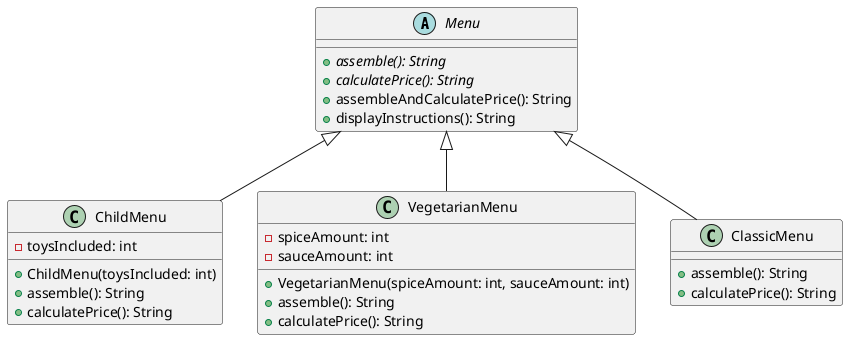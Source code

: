 @startuml

abstract class Menu {
    {abstract} +assemble(): String
    {abstract} +calculatePrice(): String
    +assembleAndCalculatePrice(): String
    +displayInstructions(): String
}

class ChildMenu {
    -toysIncluded: int
    +ChildMenu(toysIncluded: int)
    +assemble(): String
    +calculatePrice(): String
}

class VegetarianMenu {
    -spiceAmount: int
    -sauceAmount: int
    +VegetarianMenu(spiceAmount: int, sauceAmount: int)
    +assemble(): String
    +calculatePrice(): String
}

class ClassicMenu {
    +assemble(): String
    +calculatePrice(): String
}

Menu <|-- ChildMenu
Menu <|-- VegetarianMenu
Menu <|-- ClassicMenu

@enduml
